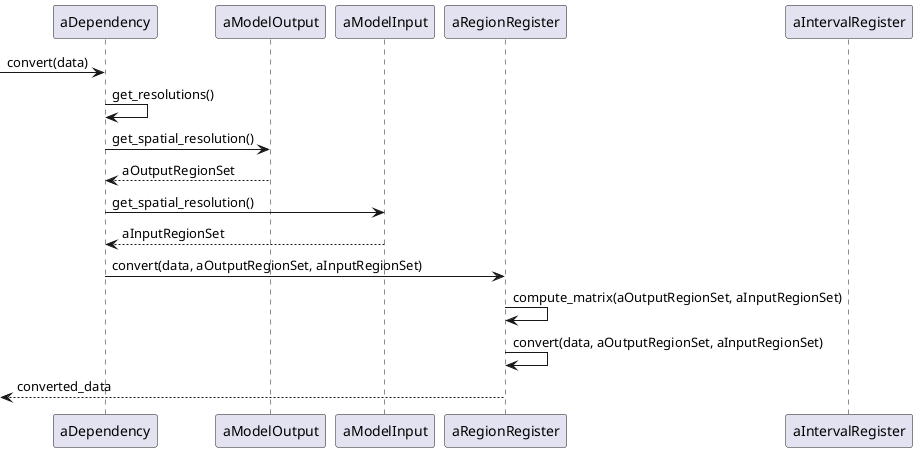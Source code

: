 @startuml

participant aDependency
participant aModelOutput
participant aModelInput
participant aRegionRegister
participant aIntervalRegister

-> aDependency : convert(data)
aDependency -> aDependency : get_resolutions()
aDependency -> aModelOutput : get_spatial_resolution()
aDependency <-- aModelOutput : aOutputRegionSet
aDependency -> aModelInput : get_spatial_resolution()
aDependency <-- aModelInput : aInputRegionSet
aDependency -> aRegionRegister : convert(data, aOutputRegionSet, aInputRegionSet)
aRegionRegister -> aRegionRegister : compute_matrix(aOutputRegionSet, aInputRegionSet)
aRegionRegister -> aRegionRegister : convert(data, aOutputRegionSet, aInputRegionSet)
<-- aRegionRegister : converted_data


@enduml